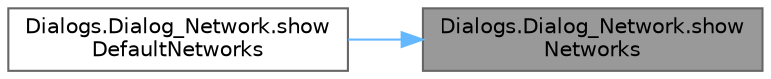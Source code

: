digraph "Dialogs.Dialog_Network.showNetworks"
{
 // LATEX_PDF_SIZE
  bgcolor="transparent";
  edge [fontname=Helvetica,fontsize=10,labelfontname=Helvetica,labelfontsize=10];
  node [fontname=Helvetica,fontsize=10,shape=box,height=0.2,width=0.4];
  rankdir="RL";
  Node1 [id="Node000001",label="Dialogs.Dialog_Network.show\lNetworks",height=0.2,width=0.4,color="gray40", fillcolor="grey60", style="filled", fontcolor="black",tooltip=" "];
  Node1 -> Node2 [id="edge1_Node000001_Node000002",dir="back",color="steelblue1",style="solid",tooltip=" "];
  Node2 [id="Node000002",label="Dialogs.Dialog_Network.show\lDefaultNetworks",height=0.2,width=0.4,color="grey40", fillcolor="white", style="filled",URL="$class_dialogs_1_1_dialog___network.html#a7665509e3c39c6c5d33e7f49014f3401",tooltip=" "];
}

